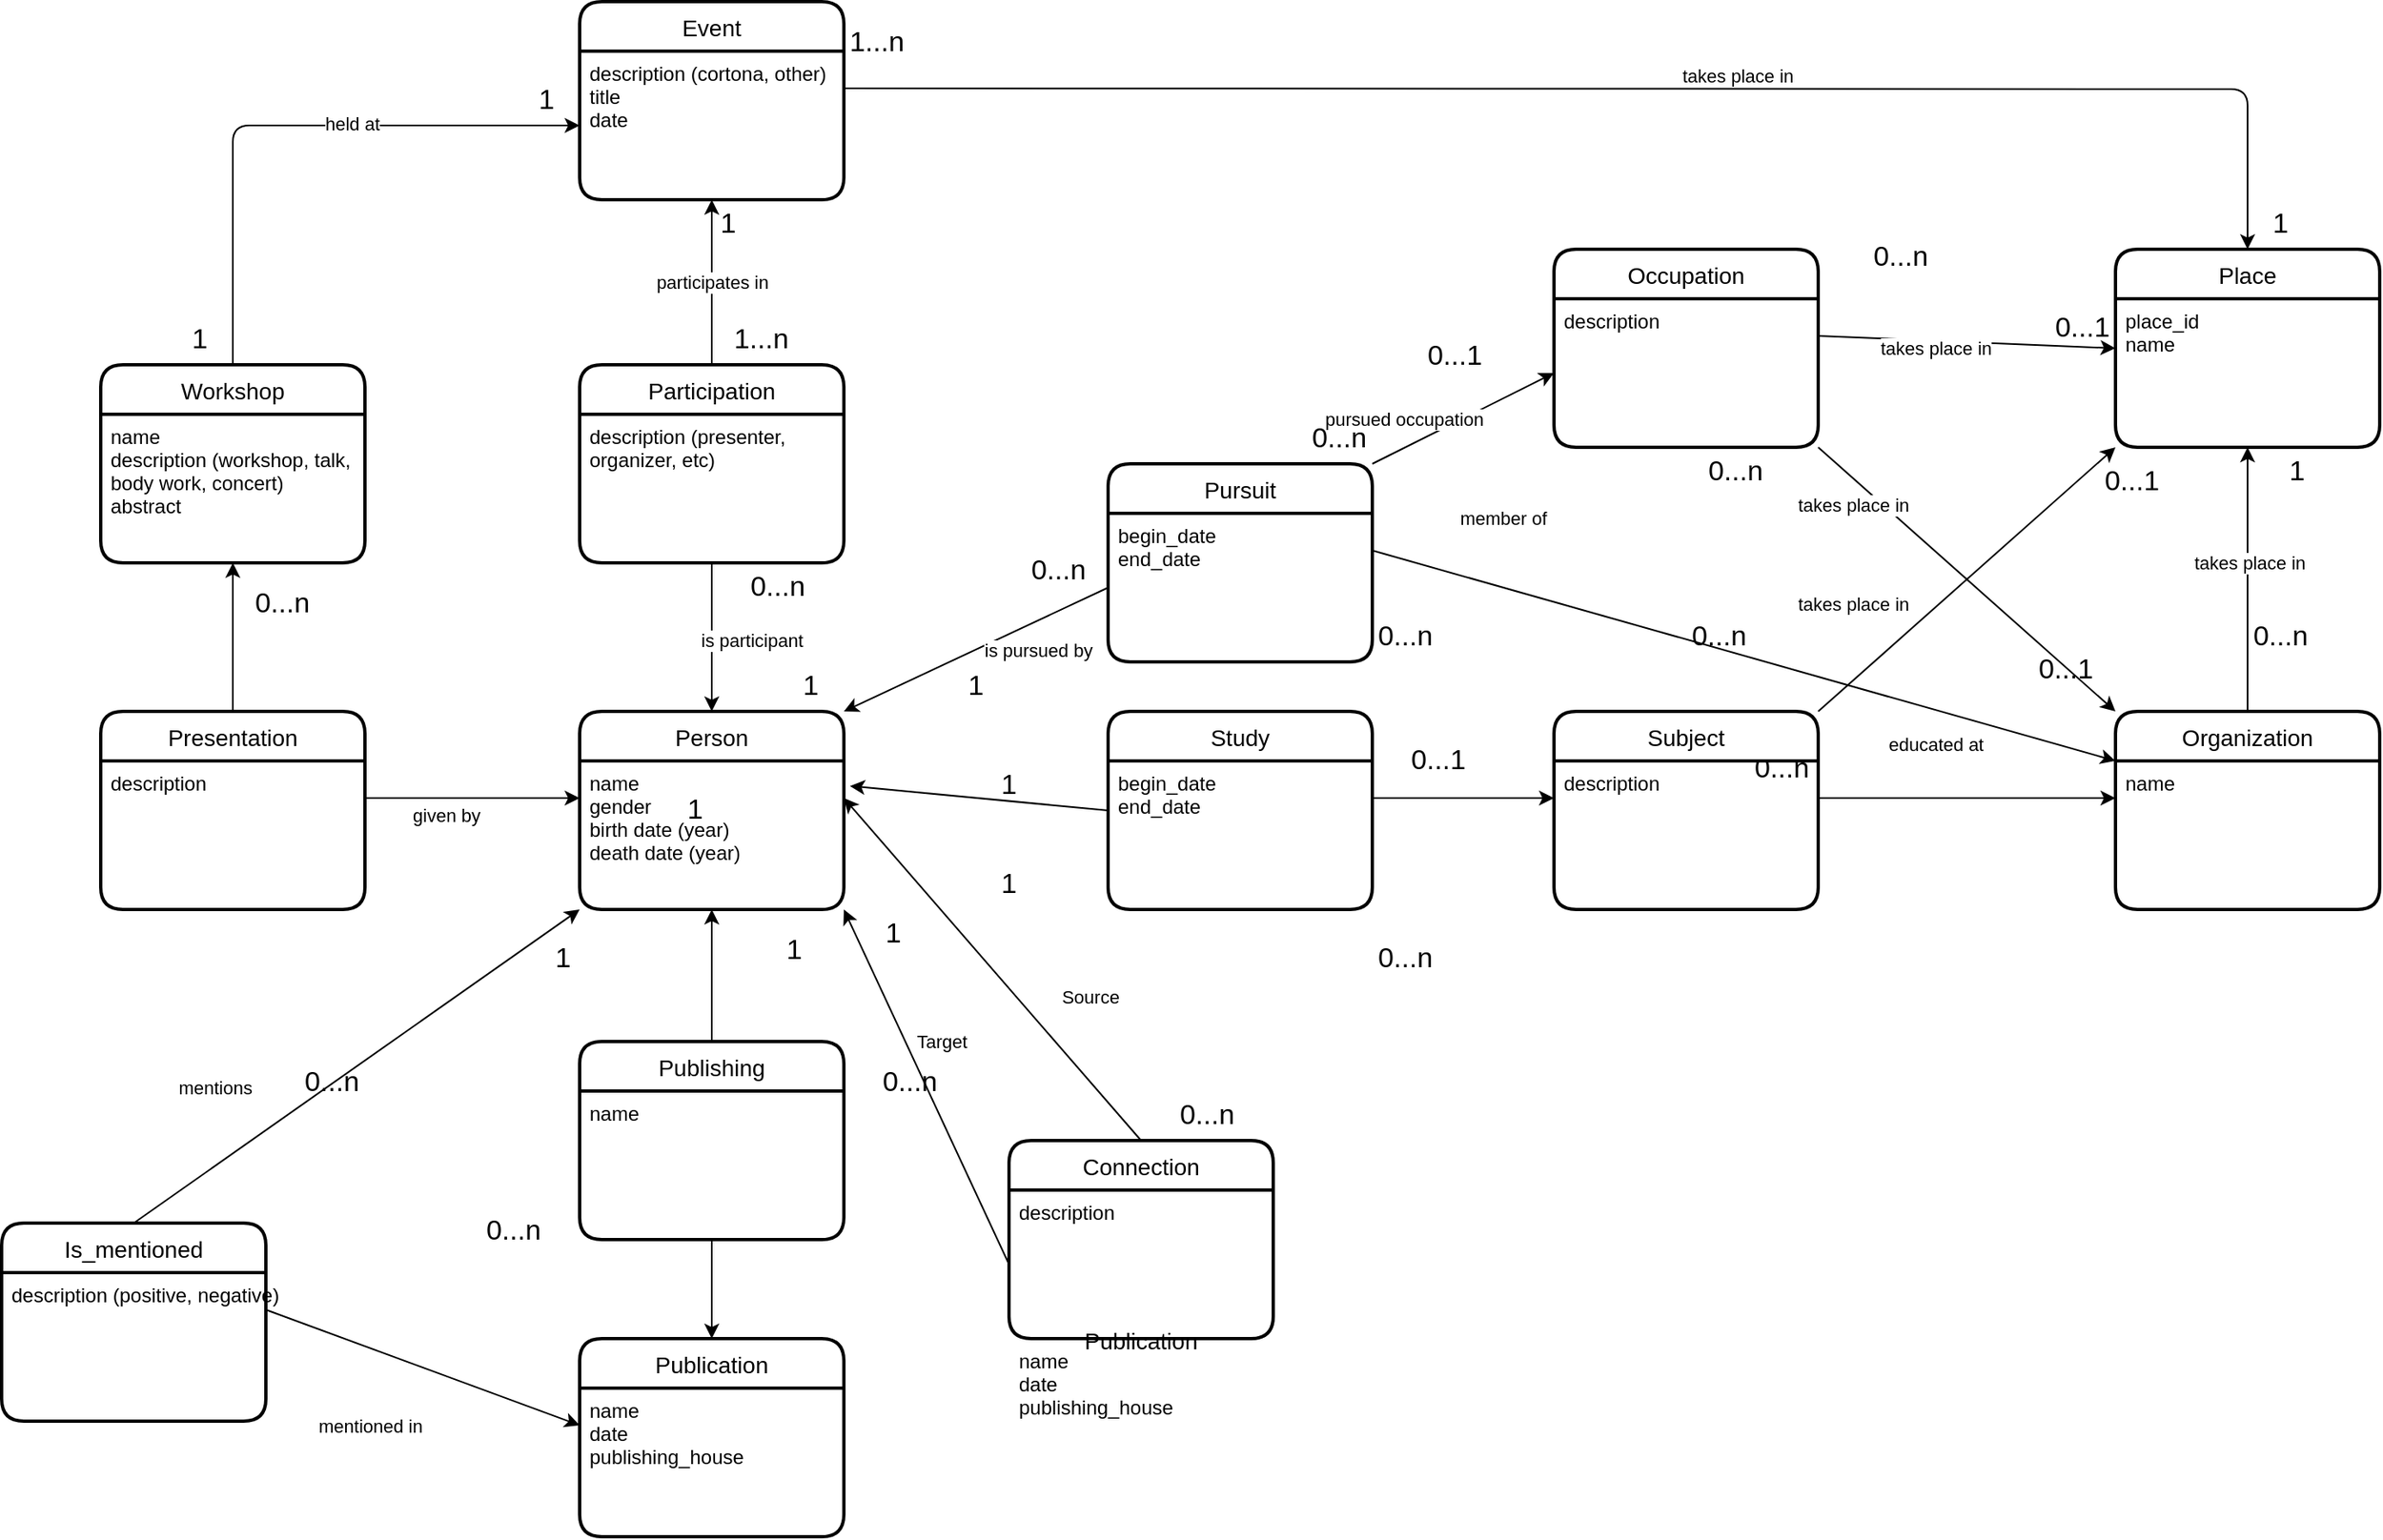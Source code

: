 <mxfile><diagram id="YTYDQbNs1svMBCf1cnkA" name="Page-1"><mxGraphModel dx="1483" dy="1815" grid="1" gridSize="10" guides="1" tooltips="1" connect="1" arrows="1" fold="1" page="1" pageScale="1" pageWidth="850" pageHeight="1100" math="0" shadow="0"><root><mxCell id="0"/><mxCell id="1" parent="0"/><mxCell id="2" value="Person" style="swimlane;childLayout=stackLayout;horizontal=1;startSize=30;horizontalStack=0;rounded=1;fontSize=14;fontStyle=0;strokeWidth=2;resizeParent=0;resizeLast=1;shadow=0;dashed=0;align=center;" parent="1" vertex="1"><mxGeometry x="120" y="310" width="160" height="120" as="geometry"><mxRectangle x="300" y="290" width="80" height="30" as="alternateBounds"/></mxGeometry></mxCell><mxCell id="3" value="name&#10;gender&#10;birth date (year)&#10;death date (year)" style="align=left;strokeColor=none;fillColor=none;spacingLeft=4;fontSize=12;verticalAlign=top;resizable=0;rotatable=0;part=1;" parent="2" vertex="1"><mxGeometry y="30" width="160" height="90" as="geometry"/></mxCell><mxCell id="46" style="edgeStyle=none;html=1;exitX=0.5;exitY=0;exitDx=0;exitDy=0;entryX=0.5;entryY=1;entryDx=0;entryDy=0;" parent="1" source="4" target="22" edge="1"><mxGeometry relative="1" as="geometry"/></mxCell><mxCell id="4" value="Organization" style="swimlane;childLayout=stackLayout;horizontal=1;startSize=30;horizontalStack=0;rounded=1;fontSize=14;fontStyle=0;strokeWidth=2;resizeParent=0;resizeLast=1;shadow=0;dashed=0;align=center;" parent="1" vertex="1"><mxGeometry x="1050" y="310" width="160" height="120" as="geometry"/></mxCell><mxCell id="5" value="name&#10;" style="align=left;strokeColor=none;fillColor=none;spacingLeft=4;fontSize=12;verticalAlign=top;resizable=0;rotatable=0;part=1;" parent="4" vertex="1"><mxGeometry y="30" width="160" height="90" as="geometry"/></mxCell><mxCell id="43" style="edgeStyle=none;html=1;exitX=1;exitY=0;exitDx=0;exitDy=0;entryX=0;entryY=0.5;entryDx=0;entryDy=0;" parent="1" source="7" target="13" edge="1"><mxGeometry relative="1" as="geometry"/></mxCell><mxCell id="7" value="Pursuit" style="swimlane;childLayout=stackLayout;horizontal=1;startSize=30;horizontalStack=0;rounded=1;fontSize=14;fontStyle=0;strokeWidth=2;resizeParent=0;resizeLast=1;shadow=0;dashed=0;align=center;" parent="1" vertex="1"><mxGeometry x="440" y="160" width="160" height="120" as="geometry"/></mxCell><mxCell id="8" value="begin_date&#10;end_date&#10;" style="align=left;strokeColor=none;fillColor=none;spacingLeft=4;fontSize=12;verticalAlign=top;resizable=0;rotatable=0;part=1;" parent="7" vertex="1"><mxGeometry y="30" width="160" height="90" as="geometry"/></mxCell><mxCell id="84" style="edgeStyle=none;html=1;exitX=1;exitY=0;exitDx=0;exitDy=0;entryX=0;entryY=1;entryDx=0;entryDy=0;" parent="1" source="167" target="22" edge="1"><mxGeometry relative="1" as="geometry"><mxPoint x="830" y="280" as="sourcePoint"/></mxGeometry></mxCell><mxCell id="12" value="Occupation" style="swimlane;childLayout=stackLayout;horizontal=1;startSize=30;horizontalStack=0;rounded=1;fontSize=14;fontStyle=0;strokeWidth=2;resizeParent=0;resizeLast=1;shadow=0;dashed=0;align=center;" parent="1" vertex="1"><mxGeometry x="710" y="30" width="160" height="120" as="geometry"/></mxCell><mxCell id="13" value="description" style="align=left;strokeColor=none;fillColor=none;spacingLeft=4;fontSize=12;verticalAlign=top;resizable=0;rotatable=0;part=1;" parent="12" vertex="1"><mxGeometry y="30" width="160" height="90" as="geometry"/></mxCell><mxCell id="51" style="edgeStyle=none;html=1;exitX=0.5;exitY=0;exitDx=0;exitDy=0;entryX=0.5;entryY=1;entryDx=0;entryDy=0;" parent="1" source="14" target="20" edge="1"><mxGeometry relative="1" as="geometry"><mxPoint x="320" y="60" as="targetPoint"/></mxGeometry></mxCell><mxCell id="14" value="Participation" style="swimlane;childLayout=stackLayout;horizontal=1;startSize=30;horizontalStack=0;rounded=1;fontSize=14;fontStyle=0;strokeWidth=2;resizeParent=0;resizeLast=1;shadow=0;dashed=0;align=center;" parent="1" vertex="1"><mxGeometry x="120" y="100" width="160" height="120" as="geometry"/></mxCell><mxCell id="15" value="description (presenter, &#10;organizer, etc)&#10;&#10;" style="align=left;strokeColor=none;fillColor=none;spacingLeft=4;fontSize=12;verticalAlign=top;resizable=0;rotatable=0;part=1;" parent="14" vertex="1"><mxGeometry y="30" width="160" height="90" as="geometry"/></mxCell><mxCell id="48" style="edgeStyle=none;html=1;exitX=1;exitY=0.25;exitDx=0;exitDy=0;entryX=0.5;entryY=0;entryDx=0;entryDy=0;" parent="1" source="20" target="21" edge="1"><mxGeometry relative="1" as="geometry"><Array as="points"><mxPoint x="1130" y="-67"/></Array></mxGeometry></mxCell><mxCell id="19" value="Event" style="swimlane;childLayout=stackLayout;horizontal=1;startSize=30;horizontalStack=0;rounded=1;fontSize=14;fontStyle=0;strokeWidth=2;resizeParent=0;resizeLast=1;shadow=0;dashed=0;align=center;" parent="1" vertex="1"><mxGeometry x="120" y="-120" width="160" height="120" as="geometry"/></mxCell><mxCell id="20" value="description (cortona, other)&#10;title&#10;date&#10;" style="align=left;strokeColor=none;fillColor=none;spacingLeft=4;fontSize=12;verticalAlign=top;resizable=0;rotatable=0;part=1;" parent="19" vertex="1"><mxGeometry y="30" width="160" height="90" as="geometry"/></mxCell><mxCell id="21" value="Place" style="swimlane;childLayout=stackLayout;horizontal=1;startSize=30;horizontalStack=0;rounded=1;fontSize=14;fontStyle=0;strokeWidth=2;resizeParent=0;resizeLast=1;shadow=0;dashed=0;align=center;" parent="1" vertex="1"><mxGeometry x="1050" y="30" width="160" height="120" as="geometry"/></mxCell><mxCell id="22" value="place_id&#10;name" style="align=left;strokeColor=none;fillColor=none;spacingLeft=4;fontSize=12;verticalAlign=top;resizable=0;rotatable=0;part=1;" parent="21" vertex="1"><mxGeometry y="30" width="160" height="90" as="geometry"/></mxCell><mxCell id="83" style="edgeStyle=none;html=1;exitX=0.5;exitY=0;exitDx=0;exitDy=0;entryX=0;entryY=0.5;entryDx=0;entryDy=0;" parent="1" source="27" target="20" edge="1"><mxGeometry relative="1" as="geometry"><Array as="points"><mxPoint x="-90" y="-45"/></Array></mxGeometry></mxCell><mxCell id="27" value="Workshop" style="swimlane;childLayout=stackLayout;horizontal=1;startSize=30;horizontalStack=0;rounded=1;fontSize=14;fontStyle=0;strokeWidth=2;resizeParent=0;resizeLast=1;shadow=0;dashed=0;align=center;" parent="1" vertex="1"><mxGeometry x="-170" y="100" width="160" height="120" as="geometry"/></mxCell><mxCell id="28" value="name&#10;description (workshop, talk, &#10;body work, concert)&#10;abstract" style="align=left;strokeColor=none;fillColor=none;spacingLeft=4;fontSize=12;verticalAlign=top;resizable=0;rotatable=0;part=1;" parent="27" vertex="1"><mxGeometry y="30" width="160" height="90" as="geometry"/></mxCell><mxCell id="35" value="Publication" style="swimlane;childLayout=stackLayout;horizontal=1;startSize=30;horizontalStack=0;rounded=1;fontSize=14;fontStyle=0;strokeWidth=2;resizeParent=0;resizeLast=1;shadow=0;dashed=0;align=center;" parent="1" vertex="1"><mxGeometry x="120" y="690" width="160" height="120" as="geometry"/></mxCell><mxCell id="36" value="name&#10;date&#10;publishing_house " style="align=left;strokeColor=none;fillColor=none;spacingLeft=4;fontSize=12;verticalAlign=top;resizable=0;rotatable=0;part=1;" parent="35" vertex="1"><mxGeometry y="30" width="160" height="90" as="geometry"/></mxCell><mxCell id="124" style="edgeStyle=none;html=1;exitX=0.5;exitY=0;exitDx=0;exitDy=0;entryX=0;entryY=1;entryDx=0;entryDy=0;" parent="1" source="40" target="3" edge="1"><mxGeometry relative="1" as="geometry"/></mxCell><mxCell id="40" value="Is_mentioned" style="swimlane;childLayout=stackLayout;horizontal=1;startSize=30;horizontalStack=0;rounded=1;fontSize=14;fontStyle=0;strokeWidth=2;resizeParent=0;resizeLast=1;shadow=0;dashed=0;align=center;" parent="1" vertex="1"><mxGeometry x="-230" y="620" width="160" height="120" as="geometry"/></mxCell><mxCell id="41" value="description (positive, negative)" style="align=left;strokeColor=none;fillColor=none;spacingLeft=4;fontSize=12;verticalAlign=top;resizable=0;rotatable=0;part=1;" parent="40" vertex="1"><mxGeometry y="30" width="160" height="90" as="geometry"/></mxCell><mxCell id="45" style="edgeStyle=none;html=1;entryX=0;entryY=0.5;entryDx=0;entryDy=0;exitX=1;exitY=0.25;exitDx=0;exitDy=0;" parent="1" target="21" edge="1" source="13"><mxGeometry relative="1" as="geometry"><mxPoint x="830" y="90" as="sourcePoint"/></mxGeometry></mxCell><mxCell id="66" style="edgeStyle=none;html=1;exitX=1;exitY=1;exitDx=0;exitDy=0;entryX=0;entryY=0;entryDx=0;entryDy=0;fontSize=17;" parent="1" source="13" target="4" edge="1"><mxGeometry relative="1" as="geometry"/></mxCell><mxCell id="85" style="edgeStyle=none;html=1;exitX=0;exitY=0.5;exitDx=0;exitDy=0;entryX=1;entryY=0;entryDx=0;entryDy=0;" parent="1" source="8" target="2" edge="1"><mxGeometry relative="1" as="geometry"/></mxCell><mxCell id="86" value="&lt;font style=&quot;font-size: 17px;&quot;&gt;1&lt;/font&gt;" style="text;html=1;strokeColor=none;fillColor=none;align=center;verticalAlign=middle;whiteSpace=wrap;rounded=0;" parent="1" vertex="1"><mxGeometry x="180" width="60" height="30" as="geometry"/></mxCell><mxCell id="87" style="edgeStyle=none;html=1;exitX=0.5;exitY=1;exitDx=0;exitDy=0;" parent="1" source="15" target="2" edge="1"><mxGeometry relative="1" as="geometry"/></mxCell><mxCell id="88" value="&lt;font style=&quot;font-size: 17px;&quot;&gt;1&lt;/font&gt;" style="text;html=1;strokeColor=none;fillColor=none;align=center;verticalAlign=middle;whiteSpace=wrap;rounded=0;" parent="1" vertex="1"><mxGeometry x="230" y="280" width="60" height="30" as="geometry"/></mxCell><mxCell id="89" value="&lt;font style=&quot;font-size: 17px;&quot;&gt;1&lt;/font&gt;" style="text;html=1;strokeColor=none;fillColor=none;align=center;verticalAlign=middle;whiteSpace=wrap;rounded=0;" parent="1" vertex="1"><mxGeometry x="330" y="280" width="60" height="30" as="geometry"/></mxCell><mxCell id="90" value="&lt;font style=&quot;font-size: 17px;&quot;&gt;0...n&lt;/font&gt;" style="text;html=1;strokeColor=none;fillColor=none;align=center;verticalAlign=middle;whiteSpace=wrap;rounded=0;" parent="1" vertex="1"><mxGeometry x="380" y="210" width="60" height="30" as="geometry"/></mxCell><mxCell id="91" value="&lt;font style=&quot;font-size: 17px;&quot;&gt;0...n&lt;/font&gt;" style="text;html=1;strokeColor=none;fillColor=none;align=center;verticalAlign=middle;whiteSpace=wrap;rounded=0;" parent="1" vertex="1"><mxGeometry x="210" y="220" width="60" height="30" as="geometry"/></mxCell><mxCell id="92" value="&lt;font style=&quot;font-size: 17px;&quot;&gt;1...n&lt;/font&gt;" style="text;html=1;strokeColor=none;fillColor=none;align=center;verticalAlign=middle;whiteSpace=wrap;rounded=0;" parent="1" vertex="1"><mxGeometry x="200" y="70" width="60" height="30" as="geometry"/></mxCell><mxCell id="93" value="&lt;font style=&quot;font-size: 17px;&quot;&gt;1&lt;/font&gt;" style="text;html=1;strokeColor=none;fillColor=none;align=center;verticalAlign=middle;whiteSpace=wrap;rounded=0;" parent="1" vertex="1"><mxGeometry x="1120" width="60" height="30" as="geometry"/></mxCell><mxCell id="94" value="&lt;font style=&quot;font-size: 17px;&quot;&gt;1...n&lt;/font&gt;" style="text;html=1;strokeColor=none;fillColor=none;align=center;verticalAlign=middle;whiteSpace=wrap;rounded=0;" parent="1" vertex="1"><mxGeometry x="270" y="-110" width="60" height="30" as="geometry"/></mxCell><mxCell id="96" value="&lt;font style=&quot;font-size: 17px;&quot;&gt;1&lt;/font&gt;" style="text;html=1;strokeColor=none;fillColor=none;align=center;verticalAlign=middle;whiteSpace=wrap;rounded=0;" parent="1" vertex="1"><mxGeometry x="160" y="355" width="60" height="30" as="geometry"/></mxCell><mxCell id="97" value="&lt;font style=&quot;font-size: 17px;&quot;&gt;0...n&lt;/font&gt;" style="text;html=1;strokeColor=none;fillColor=none;align=center;verticalAlign=middle;whiteSpace=wrap;rounded=0;" parent="1" vertex="1"><mxGeometry x="-90" y="230" width="60" height="30" as="geometry"/></mxCell><mxCell id="99" value="&lt;font style=&quot;font-size: 17px;&quot;&gt;1&lt;/font&gt;" style="text;html=1;strokeColor=none;fillColor=none;align=center;verticalAlign=middle;whiteSpace=wrap;rounded=0;" parent="1" vertex="1"><mxGeometry x="70" y="-75" width="60" height="30" as="geometry"/></mxCell><mxCell id="100" value="&lt;font style=&quot;font-size: 17px;&quot;&gt;1&lt;/font&gt;" style="text;html=1;strokeColor=none;fillColor=none;align=center;verticalAlign=middle;whiteSpace=wrap;rounded=0;" parent="1" vertex="1"><mxGeometry x="-140" y="70" width="60" height="30" as="geometry"/></mxCell><mxCell id="104" value="&lt;font style=&quot;font-size: 17px;&quot;&gt;0...n&lt;/font&gt;" style="text;html=1;strokeColor=none;fillColor=none;align=center;verticalAlign=middle;whiteSpace=wrap;rounded=0;" parent="1" vertex="1"><mxGeometry x="590" y="250" width="60" height="30" as="geometry"/></mxCell><mxCell id="105" value="&lt;font style=&quot;font-size: 17px;&quot;&gt;0...1&lt;/font&gt;" style="text;html=1;strokeColor=none;fillColor=none;align=center;verticalAlign=middle;whiteSpace=wrap;rounded=0;" parent="1" vertex="1"><mxGeometry x="610" y="325" width="60" height="30" as="geometry"/></mxCell><mxCell id="106" value="&lt;font style=&quot;font-size: 17px;&quot;&gt;0...1&lt;/font&gt;" style="text;html=1;strokeColor=none;fillColor=none;align=center;verticalAlign=middle;whiteSpace=wrap;rounded=0;" parent="1" vertex="1"><mxGeometry x="620" y="80" width="60" height="30" as="geometry"/></mxCell><mxCell id="107" value="&lt;font style=&quot;font-size: 17px;&quot;&gt;0...n&lt;/font&gt;" style="text;html=1;strokeColor=none;fillColor=none;align=center;verticalAlign=middle;whiteSpace=wrap;rounded=0;" parent="1" vertex="1"><mxGeometry x="550" y="130" width="60" height="30" as="geometry"/></mxCell><mxCell id="108" value="&lt;font style=&quot;font-size: 17px;&quot;&gt;0...1&lt;/font&gt;" style="text;html=1;strokeColor=none;fillColor=none;align=center;verticalAlign=middle;whiteSpace=wrap;rounded=0;" parent="1" vertex="1"><mxGeometry x="1000" y="63" width="60" height="30" as="geometry"/></mxCell><mxCell id="109" value="&lt;font style=&quot;font-size: 17px;&quot;&gt;0...1&lt;/font&gt;" style="text;html=1;strokeColor=none;fillColor=none;align=center;verticalAlign=middle;whiteSpace=wrap;rounded=0;" parent="1" vertex="1"><mxGeometry x="990" y="270" width="60" height="30" as="geometry"/></mxCell><mxCell id="110" value="&lt;font style=&quot;font-size: 17px;&quot;&gt;0...n&lt;/font&gt;" style="text;html=1;strokeColor=none;fillColor=none;align=center;verticalAlign=middle;whiteSpace=wrap;rounded=0;" parent="1" vertex="1"><mxGeometry x="890" y="20" width="60" height="30" as="geometry"/></mxCell><mxCell id="111" value="&lt;font style=&quot;font-size: 17px;&quot;&gt;0...n&lt;/font&gt;" style="text;html=1;strokeColor=none;fillColor=none;align=center;verticalAlign=middle;whiteSpace=wrap;rounded=0;" parent="1" vertex="1"><mxGeometry x="790" y="150" width="60" height="30" as="geometry"/></mxCell><mxCell id="112" value="&lt;font style=&quot;font-size: 17px;&quot;&gt;1&lt;/font&gt;" style="text;html=1;strokeColor=none;fillColor=none;align=center;verticalAlign=middle;whiteSpace=wrap;rounded=0;" parent="1" vertex="1"><mxGeometry x="1130" y="150" width="60" height="30" as="geometry"/></mxCell><mxCell id="113" value="&lt;font style=&quot;font-size: 17px;&quot;&gt;0...n&lt;/font&gt;" style="text;html=1;strokeColor=none;fillColor=none;align=center;verticalAlign=middle;whiteSpace=wrap;rounded=0;" parent="1" vertex="1"><mxGeometry x="1120" y="250" width="60" height="30" as="geometry"/></mxCell><mxCell id="114" value="&lt;font style=&quot;font-size: 17px;&quot;&gt;0...1&lt;/font&gt;" style="text;html=1;strokeColor=none;fillColor=none;align=center;verticalAlign=middle;whiteSpace=wrap;rounded=0;" parent="1" vertex="1"><mxGeometry x="1030" y="156" width="60" height="30" as="geometry"/></mxCell><mxCell id="115" value="&lt;font style=&quot;font-size: 17px;&quot;&gt;0...n&lt;/font&gt;" style="text;html=1;strokeColor=none;fillColor=none;align=center;verticalAlign=middle;whiteSpace=wrap;rounded=0;" parent="1" vertex="1"><mxGeometry x="780" y="250" width="60" height="30" as="geometry"/></mxCell><mxCell id="116" value="&lt;font style=&quot;font-size: 17px;&quot;&gt;0...n&lt;/font&gt;" style="text;html=1;strokeColor=none;fillColor=none;align=center;verticalAlign=middle;whiteSpace=wrap;rounded=0;" parent="1" vertex="1"><mxGeometry x="818" y="330" width="60" height="30" as="geometry"/></mxCell><mxCell id="119" value="&lt;font style=&quot;font-size: 17px;&quot;&gt;1&lt;/font&gt;" style="text;html=1;strokeColor=none;fillColor=none;align=center;verticalAlign=middle;whiteSpace=wrap;rounded=0;" parent="1" vertex="1"><mxGeometry x="280" y="430" width="60" height="30" as="geometry"/></mxCell><mxCell id="120" value="&lt;font style=&quot;font-size: 17px;&quot;&gt;0...n&lt;/font&gt;" style="text;html=1;strokeColor=none;fillColor=none;align=center;verticalAlign=middle;whiteSpace=wrap;rounded=0;" parent="1" vertex="1"><mxGeometry x="290" y="520" width="60" height="30" as="geometry"/></mxCell><mxCell id="125" style="edgeStyle=none;html=1;exitX=1;exitY=0.25;exitDx=0;exitDy=0;entryX=0;entryY=0.25;entryDx=0;entryDy=0;" parent="1" source="41" target="36" edge="1"><mxGeometry relative="1" as="geometry"/></mxCell><mxCell id="126" value="&lt;font style=&quot;font-size: 17px;&quot;&gt;0...n&lt;/font&gt;" style="text;html=1;strokeColor=none;fillColor=none;align=center;verticalAlign=middle;whiteSpace=wrap;rounded=0;" parent="1" vertex="1"><mxGeometry x="-60" y="520" width="60" height="30" as="geometry"/></mxCell><mxCell id="127" value="&lt;font style=&quot;font-size: 17px;&quot;&gt;0...n&lt;/font&gt;" style="text;html=1;strokeColor=none;fillColor=none;align=center;verticalAlign=middle;whiteSpace=wrap;rounded=0;" parent="1" vertex="1"><mxGeometry x="50" y="610" width="60" height="30" as="geometry"/></mxCell><mxCell id="128" value="&lt;font style=&quot;font-size: 17px;&quot;&gt;1&lt;/font&gt;" style="text;html=1;strokeColor=none;fillColor=none;align=center;verticalAlign=middle;whiteSpace=wrap;rounded=0;" parent="1" vertex="1"><mxGeometry x="80" y="445" width="60" height="30" as="geometry"/></mxCell><mxCell id="129" value="&lt;font style=&quot;font-size: 17px;&quot;&gt;1&lt;/font&gt;" style="text;html=1;strokeColor=none;fillColor=none;align=center;verticalAlign=middle;whiteSpace=wrap;rounded=0;" parent="1" vertex="1"><mxGeometry x="220" y="440" width="60" height="30" as="geometry"/></mxCell><mxCell id="133" style="edgeStyle=none;html=1;exitX=0.5;exitY=0;exitDx=0;exitDy=0;entryX=1;entryY=0.25;entryDx=0;entryDy=0;" parent="1" source="131" target="3" edge="1"><mxGeometry relative="1" as="geometry"/></mxCell><mxCell id="131" value="Connection" style="swimlane;childLayout=stackLayout;horizontal=1;startSize=30;horizontalStack=0;rounded=1;fontSize=14;fontStyle=0;strokeWidth=2;resizeParent=0;resizeLast=1;shadow=0;dashed=0;align=center;" parent="1" vertex="1"><mxGeometry x="380" y="570" width="160" height="120" as="geometry"/></mxCell><mxCell id="132" value="description" style="align=left;strokeColor=none;fillColor=none;spacingLeft=4;fontSize=12;verticalAlign=top;resizable=0;rotatable=0;part=1;" parent="131" vertex="1"><mxGeometry y="30" width="160" height="90" as="geometry"/></mxCell><mxCell id="178" value="Publication" style="swimlane;childLayout=stackLayout;horizontal=1;startSize=30;horizontalStack=0;rounded=1;fontSize=14;fontStyle=0;strokeWidth=2;resizeParent=0;resizeLast=1;shadow=0;dashed=0;align=center;" vertex="1" parent="131"><mxGeometry y="120" width="160" as="geometry"/></mxCell><mxCell id="179" value="name&#10;date&#10;publishing_house " style="align=left;strokeColor=none;fillColor=none;spacingLeft=4;fontSize=12;verticalAlign=top;resizable=0;rotatable=0;part=1;" vertex="1" parent="178"><mxGeometry width="160" as="geometry"/></mxCell><mxCell id="134" style="edgeStyle=none;html=1;exitX=0;exitY=0.5;exitDx=0;exitDy=0;entryX=1;entryY=1;entryDx=0;entryDy=0;" parent="1" source="132" target="3" edge="1"><mxGeometry relative="1" as="geometry"/></mxCell><mxCell id="135" value="&lt;font style=&quot;font-size: 17px;&quot;&gt;0...n&lt;/font&gt;" style="text;html=1;strokeColor=none;fillColor=none;align=center;verticalAlign=middle;whiteSpace=wrap;rounded=0;" parent="1" vertex="1"><mxGeometry x="590" y="445" width="60" height="30" as="geometry"/></mxCell><mxCell id="136" value="&lt;font style=&quot;font-size: 17px;&quot;&gt;0...n&lt;/font&gt;" style="text;html=1;strokeColor=none;fillColor=none;align=center;verticalAlign=middle;whiteSpace=wrap;rounded=0;" parent="1" vertex="1"><mxGeometry x="470" y="540" width="60" height="30" as="geometry"/></mxCell><mxCell id="137" value="&lt;font style=&quot;font-size: 17px;&quot;&gt;1&lt;/font&gt;" style="text;html=1;strokeColor=none;fillColor=none;align=center;verticalAlign=middle;whiteSpace=wrap;rounded=0;" parent="1" vertex="1"><mxGeometry x="350" y="340" width="60" height="30" as="geometry"/></mxCell><mxCell id="138" value="&lt;font style=&quot;font-size: 17px;&quot;&gt;1&lt;/font&gt;" style="text;html=1;strokeColor=none;fillColor=none;align=center;verticalAlign=middle;whiteSpace=wrap;rounded=0;" parent="1" vertex="1"><mxGeometry x="350" y="400" width="60" height="30" as="geometry"/></mxCell><mxCell id="145" value="held at" style="edgeLabel;resizable=0;html=1;align=center;verticalAlign=middle;" parent="1" connectable="0" vertex="1"><mxGeometry x="-20.004" y="-50.002" as="geometry"><mxPoint x="2" y="4" as="offset"/></mxGeometry></mxCell><mxCell id="146" value="takes place in" style="edgeLabel;resizable=0;html=1;align=center;verticalAlign=middle;" parent="1" connectable="0" vertex="1"><mxGeometry x="810.004" y="-94.998" as="geometry"><mxPoint x="11" y="20" as="offset"/></mxGeometry></mxCell><mxCell id="147" value="given by" style="edgeLabel;resizable=0;html=1;align=center;verticalAlign=middle;" parent="1" connectable="0" vertex="1"><mxGeometry x="30.004" y="370.002" as="geometry"><mxPoint x="9" y="3" as="offset"/></mxGeometry></mxCell><mxCell id="148" value="participates in" style="edgeLabel;resizable=0;html=1;align=center;verticalAlign=middle;" parent="1" connectable="0" vertex="1"><mxGeometry x="200.004" y="50.002" as="geometry"/></mxCell><mxCell id="149" value="is participant" style="edgeLabel;resizable=0;html=1;align=center;verticalAlign=middle;" parent="1" connectable="0" vertex="1"><mxGeometry x="200.004" y="285.002" as="geometry"><mxPoint x="24" y="-18" as="offset"/></mxGeometry></mxCell><mxCell id="150" value="mentions" style="edgeLabel;resizable=0;html=1;align=center;verticalAlign=middle;" parent="1" connectable="0" vertex="1"><mxGeometry x="-109.996" y="535.002" as="geometry"><mxPoint x="9" y="3" as="offset"/></mxGeometry></mxCell><mxCell id="151" value="mentioned in" style="edgeLabel;resizable=0;html=1;align=center;verticalAlign=middle;" parent="1" connectable="0" vertex="1"><mxGeometry x="190.004" y="770.002" as="geometry"><mxPoint x="-197" y="-27" as="offset"/></mxGeometry></mxCell><mxCell id="153" value="Source" style="edgeLabel;resizable=0;html=1;align=center;verticalAlign=middle;" parent="1" connectable="0" vertex="1"><mxGeometry x="420.004" y="480.002" as="geometry"><mxPoint x="9" y="3" as="offset"/></mxGeometry></mxCell><mxCell id="154" value="Target" style="edgeLabel;resizable=0;html=1;align=center;verticalAlign=middle;" parent="1" connectable="0" vertex="1"><mxGeometry x="330.004" y="510.002" as="geometry"><mxPoint x="9" as="offset"/></mxGeometry></mxCell><mxCell id="155" value="is pursued by&amp;nbsp;" style="edgeLabel;resizable=0;html=1;align=center;verticalAlign=middle;" parent="1" connectable="0" vertex="1"><mxGeometry x="390.004" y="270.002" as="geometry"><mxPoint x="9" y="3" as="offset"/></mxGeometry></mxCell><mxCell id="156" value="member of" style="edgeLabel;resizable=0;html=1;align=center;verticalAlign=middle;" parent="1" connectable="0" vertex="1"><mxGeometry x="670.004" y="190.002" as="geometry"><mxPoint x="9" y="3" as="offset"/></mxGeometry></mxCell><mxCell id="158" value="takes place in" style="edgeLabel;resizable=0;html=1;align=center;verticalAlign=middle;" parent="1" connectable="0" vertex="1"><mxGeometry x="1120.004" y="200.002" as="geometry"><mxPoint x="11" y="20" as="offset"/></mxGeometry></mxCell><mxCell id="159" value="takes place in" style="edgeLabel;resizable=0;html=1;align=center;verticalAlign=middle;" parent="1" connectable="0" vertex="1"><mxGeometry x="930.004" y="70.002" as="geometry"><mxPoint x="11" y="20" as="offset"/></mxGeometry></mxCell><mxCell id="160" value="takes place in" style="edgeLabel;resizable=0;html=1;align=center;verticalAlign=middle;" parent="1" connectable="0" vertex="1"><mxGeometry x="880.004" y="225.002" as="geometry"><mxPoint x="11" y="20" as="offset"/></mxGeometry></mxCell><mxCell id="161" value="educated at" style="edgeLabel;resizable=0;html=1;align=center;verticalAlign=middle;" parent="1" connectable="0" vertex="1"><mxGeometry x="930.004" y="310.002" as="geometry"><mxPoint x="11" y="20" as="offset"/></mxGeometry></mxCell><mxCell id="162" value="takes place in" style="edgeLabel;resizable=0;html=1;align=center;verticalAlign=middle;" parent="1" connectable="0" vertex="1"><mxGeometry x="880.004" y="165.002" as="geometry"><mxPoint x="11" y="20" as="offset"/></mxGeometry></mxCell><mxCell id="163" value="pursued occupation" style="edgeLabel;resizable=0;html=1;align=center;verticalAlign=middle;" parent="1" connectable="0" vertex="1"><mxGeometry x="610.004" y="130.002" as="geometry"><mxPoint x="9" y="3" as="offset"/></mxGeometry></mxCell><mxCell id="171" style="edgeStyle=none;html=1;exitX=0;exitY=0.5;exitDx=0;exitDy=0;entryX=1.023;entryY=0.169;entryDx=0;entryDy=0;entryPerimeter=0;" edge="1" parent="1" source="164" target="3"><mxGeometry relative="1" as="geometry"/></mxCell><mxCell id="164" value="Study" style="swimlane;childLayout=stackLayout;horizontal=1;startSize=30;horizontalStack=0;rounded=1;fontSize=14;fontStyle=0;strokeWidth=2;resizeParent=0;resizeLast=1;shadow=0;dashed=0;align=center;" vertex="1" parent="1"><mxGeometry x="440" y="310" width="160" height="120" as="geometry"/></mxCell><mxCell id="165" value="begin_date&#10;end_date&#10;" style="align=left;strokeColor=none;fillColor=none;spacingLeft=4;fontSize=12;verticalAlign=top;resizable=0;rotatable=0;part=1;" vertex="1" parent="164"><mxGeometry y="30" width="160" height="90" as="geometry"/></mxCell><mxCell id="167" value="Subject" style="swimlane;childLayout=stackLayout;horizontal=1;startSize=30;horizontalStack=0;rounded=1;fontSize=14;fontStyle=0;strokeWidth=2;resizeParent=0;resizeLast=1;shadow=0;dashed=0;align=center;" vertex="1" parent="1"><mxGeometry x="710" y="310" width="160" height="120" as="geometry"/></mxCell><mxCell id="168" value="description" style="align=left;strokeColor=none;fillColor=none;spacingLeft=4;fontSize=12;verticalAlign=top;resizable=0;rotatable=0;part=1;" vertex="1" parent="167"><mxGeometry y="30" width="160" height="90" as="geometry"/></mxCell><mxCell id="170" style="edgeStyle=none;html=1;exitX=1;exitY=0.25;exitDx=0;exitDy=0;entryX=0;entryY=0.25;entryDx=0;entryDy=0;" edge="1" parent="1" source="168" target="5"><mxGeometry relative="1" as="geometry"/></mxCell><mxCell id="172" style="edgeStyle=none;html=1;exitX=1;exitY=0.25;exitDx=0;exitDy=0;entryX=0;entryY=0;entryDx=0;entryDy=0;" edge="1" parent="1" source="8" target="5"><mxGeometry relative="1" as="geometry"/></mxCell><mxCell id="173" style="edgeStyle=none;html=1;exitX=1;exitY=0.25;exitDx=0;exitDy=0;entryX=0;entryY=0.25;entryDx=0;entryDy=0;" edge="1" parent="1" source="165" target="168"><mxGeometry relative="1" as="geometry"/></mxCell><mxCell id="176" style="edgeStyle=none;html=1;exitX=0.5;exitY=0;exitDx=0;exitDy=0;entryX=0.5;entryY=1;entryDx=0;entryDy=0;" edge="1" parent="1" source="174" target="28"><mxGeometry relative="1" as="geometry"/></mxCell><mxCell id="174" value="Presentation" style="swimlane;childLayout=stackLayout;horizontal=1;startSize=30;horizontalStack=0;rounded=1;fontSize=14;fontStyle=0;strokeWidth=2;resizeParent=0;resizeLast=1;shadow=0;dashed=0;align=center;" vertex="1" parent="1"><mxGeometry x="-170" y="310" width="160" height="120" as="geometry"/></mxCell><mxCell id="175" value="description" style="align=left;strokeColor=none;fillColor=none;spacingLeft=4;fontSize=12;verticalAlign=top;resizable=0;rotatable=0;part=1;" vertex="1" parent="174"><mxGeometry y="30" width="160" height="90" as="geometry"/></mxCell><mxCell id="177" style="edgeStyle=none;html=1;exitX=1;exitY=0.25;exitDx=0;exitDy=0;entryX=0;entryY=0.25;entryDx=0;entryDy=0;" edge="1" parent="1" source="175" target="3"><mxGeometry relative="1" as="geometry"/></mxCell><mxCell id="185" style="edgeStyle=none;html=1;exitX=0.5;exitY=0;exitDx=0;exitDy=0;entryX=0.5;entryY=1;entryDx=0;entryDy=0;" edge="1" parent="1" source="180" target="3"><mxGeometry relative="1" as="geometry"/></mxCell><mxCell id="180" value="Publishing" style="swimlane;childLayout=stackLayout;horizontal=1;startSize=30;horizontalStack=0;rounded=1;fontSize=14;fontStyle=0;strokeWidth=2;resizeParent=0;resizeLast=1;shadow=0;dashed=0;align=center;" vertex="1" parent="1"><mxGeometry x="120" y="510" width="160" height="120" as="geometry"/></mxCell><mxCell id="181" value="name&#10;" style="align=left;strokeColor=none;fillColor=none;spacingLeft=4;fontSize=12;verticalAlign=top;resizable=0;rotatable=0;part=1;" vertex="1" parent="180"><mxGeometry y="30" width="160" height="90" as="geometry"/></mxCell><mxCell id="184" style="edgeStyle=none;html=1;exitX=0.5;exitY=1;exitDx=0;exitDy=0;entryX=0.5;entryY=0;entryDx=0;entryDy=0;" edge="1" parent="1" source="181" target="35"><mxGeometry relative="1" as="geometry"/></mxCell></root></mxGraphModel></diagram></mxfile>